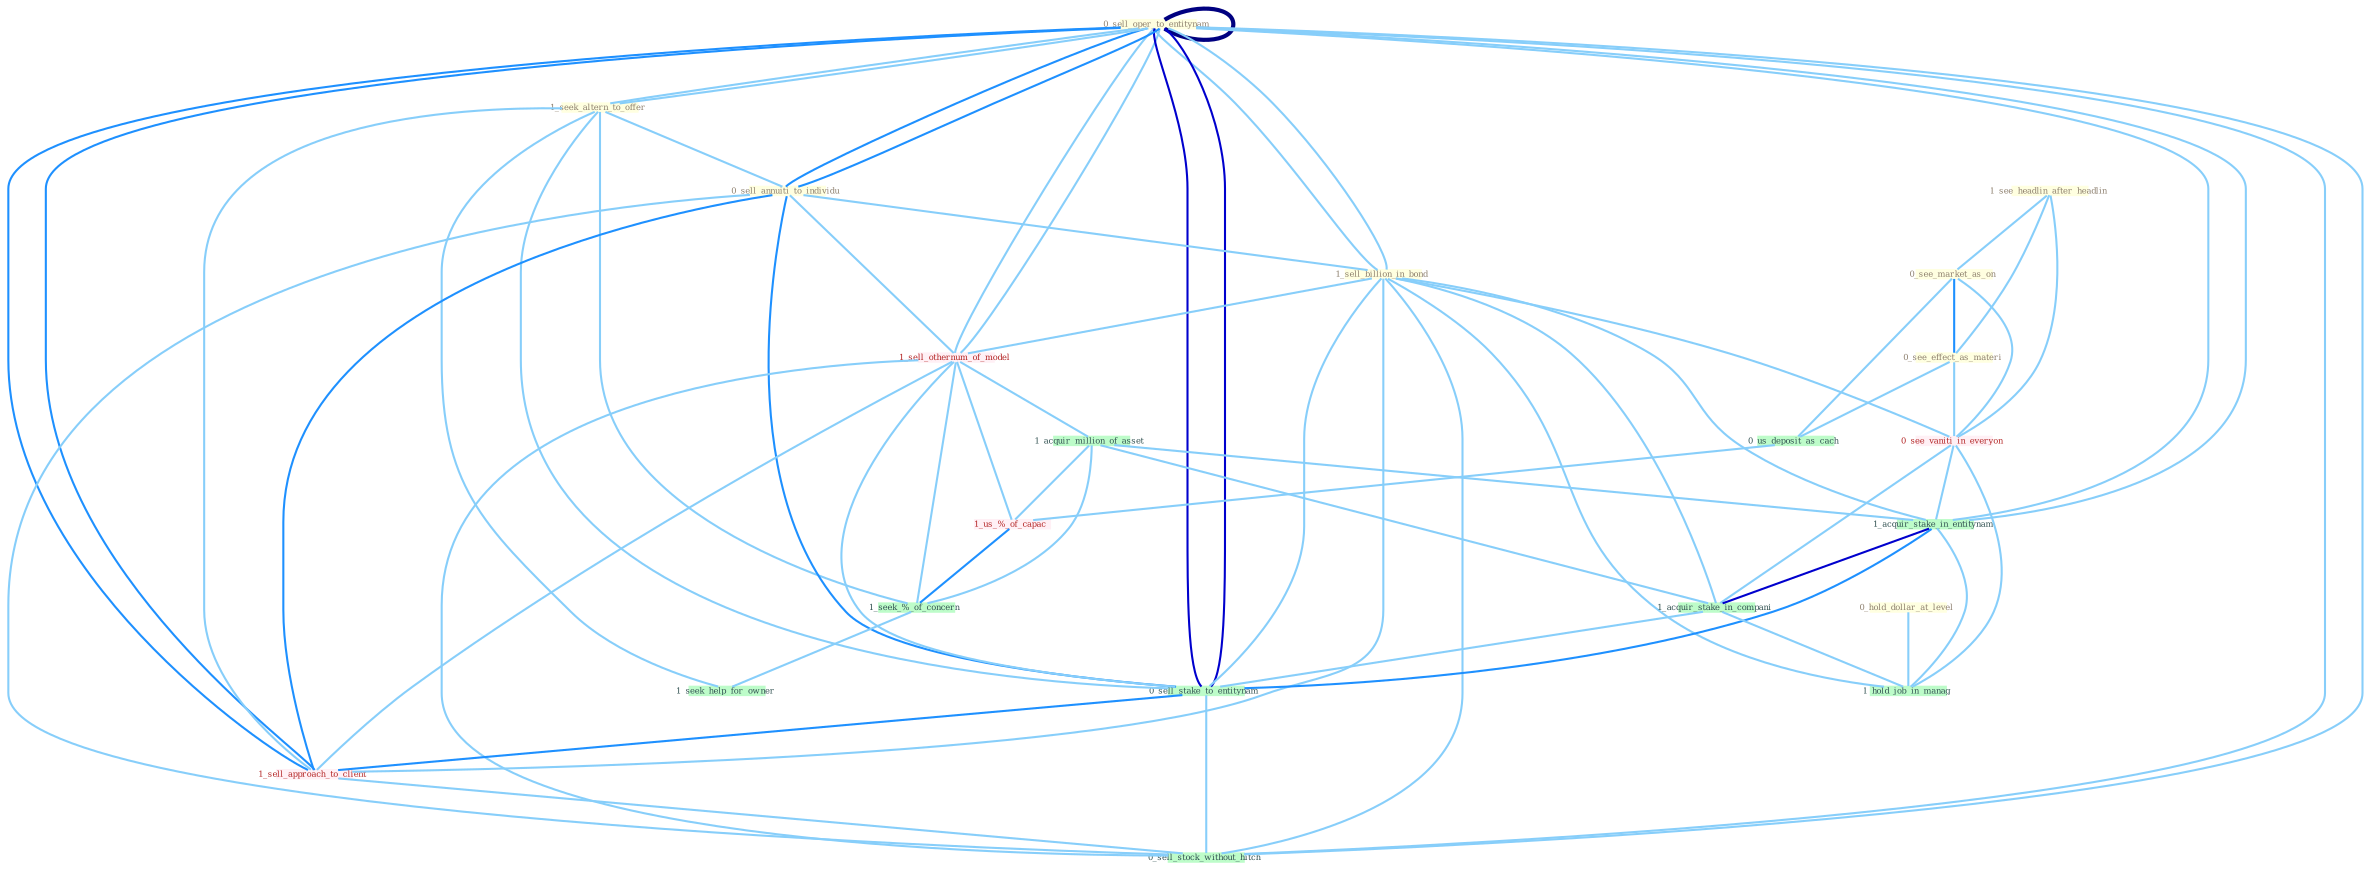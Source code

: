 Graph G{ 
    node
    [shape=polygon,style=filled,width=.5,height=.06,color="#BDFCC9",fixedsize=true,fontsize=4,
    fontcolor="#2f4f4f"];
    {node
    [color="#ffffe0", fontcolor="#8b7d6b"] "0_sell_oper_to_entitynam " "1_see_headlin_after_headlin " "1_seek_altern_to_offer " "0_hold_dollar_at_level " "0_sell_annuiti_to_individu " "1_sell_billion_in_bond " "0_see_market_as_on " "0_see_effect_as_materi "}
{node [color="#fff0f5", fontcolor="#b22222"] "1_sell_othernum_of_model " "0_see_vaniti_in_everyon " "1_us_%_of_capac " "1_sell_approach_to_client "}
edge [color="#B0E2FF"];

	"0_sell_oper_to_entitynam " -- "1_seek_altern_to_offer " [w="1", color="#87cefa" ];
	"0_sell_oper_to_entitynam " -- "0_sell_annuiti_to_individu " [w="2", color="#1e90ff" , len=0.8];
	"0_sell_oper_to_entitynam " -- "1_sell_billion_in_bond " [w="1", color="#87cefa" ];
	"0_sell_oper_to_entitynam " -- "0_sell_oper_to_entitynam " [w="4", style=bold, color="#000080", len=0.4];
	"0_sell_oper_to_entitynam " -- "1_sell_othernum_of_model " [w="1", color="#87cefa" ];
	"0_sell_oper_to_entitynam " -- "1_acquir_stake_in_entitynam " [w="1", color="#87cefa" ];
	"0_sell_oper_to_entitynam " -- "0_sell_stake_to_entitynam " [w="3", color="#0000cd" , len=0.6];
	"0_sell_oper_to_entitynam " -- "1_sell_approach_to_client " [w="2", color="#1e90ff" , len=0.8];
	"0_sell_oper_to_entitynam " -- "0_sell_stock_without_hitch " [w="1", color="#87cefa" ];
	"1_see_headlin_after_headlin " -- "0_see_market_as_on " [w="1", color="#87cefa" ];
	"1_see_headlin_after_headlin " -- "0_see_effect_as_materi " [w="1", color="#87cefa" ];
	"1_see_headlin_after_headlin " -- "0_see_vaniti_in_everyon " [w="1", color="#87cefa" ];
	"1_seek_altern_to_offer " -- "0_sell_annuiti_to_individu " [w="1", color="#87cefa" ];
	"1_seek_altern_to_offer " -- "0_sell_oper_to_entitynam " [w="1", color="#87cefa" ];
	"1_seek_altern_to_offer " -- "0_sell_stake_to_entitynam " [w="1", color="#87cefa" ];
	"1_seek_altern_to_offer " -- "1_sell_approach_to_client " [w="1", color="#87cefa" ];
	"1_seek_altern_to_offer " -- "1_seek_%_of_concern " [w="1", color="#87cefa" ];
	"1_seek_altern_to_offer " -- "1_seek_help_for_owner " [w="1", color="#87cefa" ];
	"0_hold_dollar_at_level " -- "1_hold_job_in_manag " [w="1", color="#87cefa" ];
	"0_sell_annuiti_to_individu " -- "1_sell_billion_in_bond " [w="1", color="#87cefa" ];
	"0_sell_annuiti_to_individu " -- "0_sell_oper_to_entitynam " [w="2", color="#1e90ff" , len=0.8];
	"0_sell_annuiti_to_individu " -- "1_sell_othernum_of_model " [w="1", color="#87cefa" ];
	"0_sell_annuiti_to_individu " -- "0_sell_stake_to_entitynam " [w="2", color="#1e90ff" , len=0.8];
	"0_sell_annuiti_to_individu " -- "1_sell_approach_to_client " [w="2", color="#1e90ff" , len=0.8];
	"0_sell_annuiti_to_individu " -- "0_sell_stock_without_hitch " [w="1", color="#87cefa" ];
	"1_sell_billion_in_bond " -- "0_sell_oper_to_entitynam " [w="1", color="#87cefa" ];
	"1_sell_billion_in_bond " -- "1_sell_othernum_of_model " [w="1", color="#87cefa" ];
	"1_sell_billion_in_bond " -- "0_see_vaniti_in_everyon " [w="1", color="#87cefa" ];
	"1_sell_billion_in_bond " -- "1_acquir_stake_in_entitynam " [w="1", color="#87cefa" ];
	"1_sell_billion_in_bond " -- "1_acquir_stake_in_compani " [w="1", color="#87cefa" ];
	"1_sell_billion_in_bond " -- "0_sell_stake_to_entitynam " [w="1", color="#87cefa" ];
	"1_sell_billion_in_bond " -- "1_sell_approach_to_client " [w="1", color="#87cefa" ];
	"1_sell_billion_in_bond " -- "1_hold_job_in_manag " [w="1", color="#87cefa" ];
	"1_sell_billion_in_bond " -- "0_sell_stock_without_hitch " [w="1", color="#87cefa" ];
	"0_see_market_as_on " -- "0_see_effect_as_materi " [w="2", color="#1e90ff" , len=0.8];
	"0_see_market_as_on " -- "0_see_vaniti_in_everyon " [w="1", color="#87cefa" ];
	"0_see_market_as_on " -- "0_us_deposit_as_cach " [w="1", color="#87cefa" ];
	"0_see_effect_as_materi " -- "0_see_vaniti_in_everyon " [w="1", color="#87cefa" ];
	"0_see_effect_as_materi " -- "0_us_deposit_as_cach " [w="1", color="#87cefa" ];
	"0_sell_oper_to_entitynam " -- "1_sell_othernum_of_model " [w="1", color="#87cefa" ];
	"0_sell_oper_to_entitynam " -- "1_acquir_stake_in_entitynam " [w="1", color="#87cefa" ];
	"0_sell_oper_to_entitynam " -- "0_sell_stake_to_entitynam " [w="3", color="#0000cd" , len=0.6];
	"0_sell_oper_to_entitynam " -- "1_sell_approach_to_client " [w="2", color="#1e90ff" , len=0.8];
	"0_sell_oper_to_entitynam " -- "0_sell_stock_without_hitch " [w="1", color="#87cefa" ];
	"1_sell_othernum_of_model " -- "1_acquir_million_of_asset " [w="1", color="#87cefa" ];
	"1_sell_othernum_of_model " -- "0_sell_stake_to_entitynam " [w="1", color="#87cefa" ];
	"1_sell_othernum_of_model " -- "1_us_%_of_capac " [w="1", color="#87cefa" ];
	"1_sell_othernum_of_model " -- "1_sell_approach_to_client " [w="1", color="#87cefa" ];
	"1_sell_othernum_of_model " -- "0_sell_stock_without_hitch " [w="1", color="#87cefa" ];
	"1_sell_othernum_of_model " -- "1_seek_%_of_concern " [w="1", color="#87cefa" ];
	"0_see_vaniti_in_everyon " -- "1_acquir_stake_in_entitynam " [w="1", color="#87cefa" ];
	"0_see_vaniti_in_everyon " -- "1_acquir_stake_in_compani " [w="1", color="#87cefa" ];
	"0_see_vaniti_in_everyon " -- "1_hold_job_in_manag " [w="1", color="#87cefa" ];
	"1_acquir_million_of_asset " -- "1_acquir_stake_in_entitynam " [w="1", color="#87cefa" ];
	"1_acquir_million_of_asset " -- "1_acquir_stake_in_compani " [w="1", color="#87cefa" ];
	"1_acquir_million_of_asset " -- "1_us_%_of_capac " [w="1", color="#87cefa" ];
	"1_acquir_million_of_asset " -- "1_seek_%_of_concern " [w="1", color="#87cefa" ];
	"0_us_deposit_as_cach " -- "1_us_%_of_capac " [w="1", color="#87cefa" ];
	"1_acquir_stake_in_entitynam " -- "1_acquir_stake_in_compani " [w="3", color="#0000cd" , len=0.6];
	"1_acquir_stake_in_entitynam " -- "0_sell_stake_to_entitynam " [w="2", color="#1e90ff" , len=0.8];
	"1_acquir_stake_in_entitynam " -- "1_hold_job_in_manag " [w="1", color="#87cefa" ];
	"1_acquir_stake_in_compani " -- "0_sell_stake_to_entitynam " [w="1", color="#87cefa" ];
	"1_acquir_stake_in_compani " -- "1_hold_job_in_manag " [w="1", color="#87cefa" ];
	"0_sell_stake_to_entitynam " -- "1_sell_approach_to_client " [w="2", color="#1e90ff" , len=0.8];
	"0_sell_stake_to_entitynam " -- "0_sell_stock_without_hitch " [w="1", color="#87cefa" ];
	"1_us_%_of_capac " -- "1_seek_%_of_concern " [w="2", color="#1e90ff" , len=0.8];
	"1_sell_approach_to_client " -- "0_sell_stock_without_hitch " [w="1", color="#87cefa" ];
	"1_seek_%_of_concern " -- "1_seek_help_for_owner " [w="1", color="#87cefa" ];
}